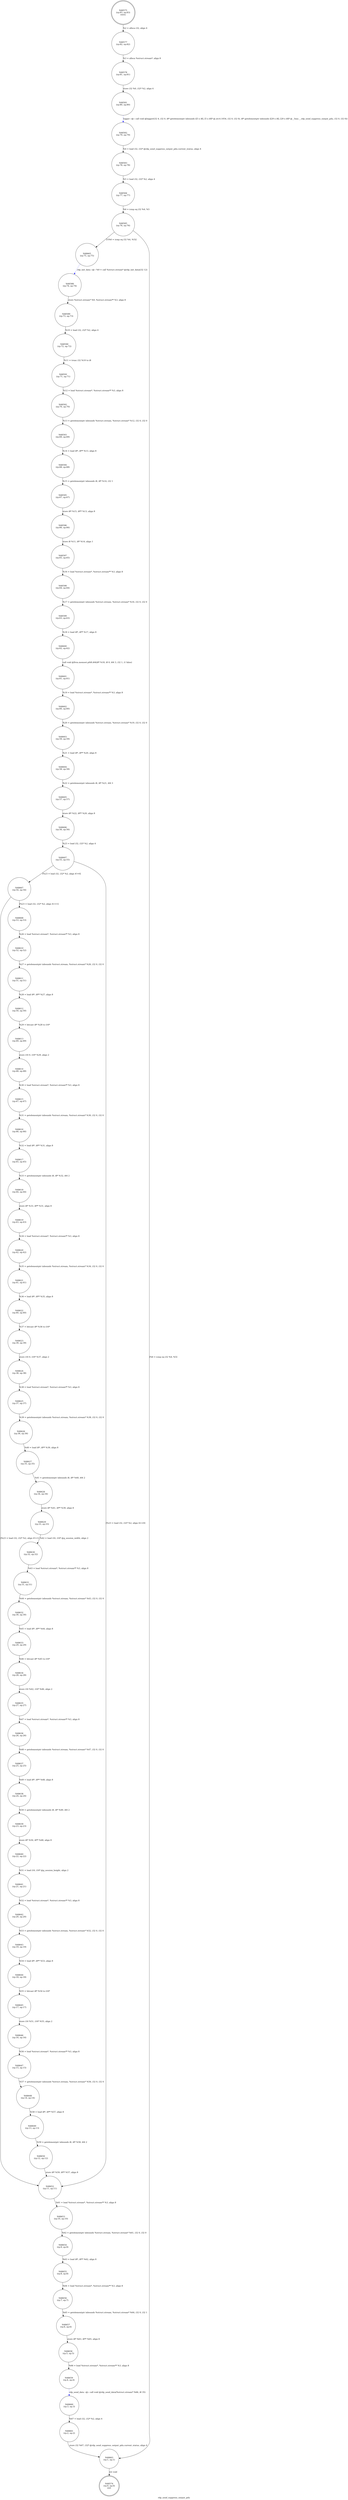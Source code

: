 digraph rdp_send_suppress_output_pdu {
label="rdp_send_suppress_output_pdu"
48574 [label="N48574\n(rp:0, ep:0)\nexit", shape="doublecircle"]
48575 [label="N48575\n(rp:83, ep:83)\nentry", shape="doublecircle"]
48575 -> 48577 [label="%2 = alloca i32, align 4"]
48577 [label="N48577\n(rp:82, ep:82)", shape="circle"]
48577 -> 48578 [label="%3 = alloca %struct.stream*, align 8"]
48578 [label="N48578\n(rp:81, ep:81)", shape="circle"]
48578 -> 48581 [label="store i32 %0, i32* %2, align 4"]
48581 [label="N48581\n(rp:80, ep:80)", shape="circle"]
48581 -> 48582 [label="logger --@-- call void @logger(i32 4, i32 0, i8* getelementptr inbounds ([5 x i8], [5 x i8]* @.str.4.1054, i32 0, i32 0), i8* getelementptr inbounds ([29 x i8], [29 x i8]* @__func__.rdp_send_suppress_output_pdu, i32 0, i32 0))", style="dashed", color="blue"]
48582 [label="N48582\n(rp:79, ep:79)", shape="circle"]
48582 -> 48583 [label="%4 = load i32, i32* @rdp_send_suppress_output_pdu.current_status, align 4"]
48583 [label="N48583\n(rp:78, ep:78)", shape="circle"]
48583 -> 48584 [label="%5 = load i32, i32* %2, align 4"]
48584 [label="N48584\n(rp:77, ep:77)", shape="circle"]
48584 -> 48585 [label="%6 = icmp eq i32 %4, %5"]
48585 [label="N48585\n(rp:76, ep:76)", shape="circle"]
48585 -> 48665 [label="[!(%6 = icmp eq i32 %4, %5)]"]
48585 -> 48663 [label="[%6 = icmp eq i32 %4, %5]"]
48588 [label="N48588\n(rp:74, ep:74)", shape="circle"]
48588 -> 48589 [label="store %struct.stream* %9, %struct.stream** %3, align 8"]
48589 [label="N48589\n(rp:73, ep:73)", shape="circle"]
48589 -> 48590 [label="%10 = load i32, i32* %2, align 4"]
48590 [label="N48590\n(rp:72, ep:72)", shape="circle"]
48590 -> 48591 [label="%11 = trunc i32 %10 to i8"]
48591 [label="N48591\n(rp:71, ep:71)", shape="circle"]
48591 -> 48592 [label="%12 = load %struct.stream*, %struct.stream** %3, align 8"]
48592 [label="N48592\n(rp:70, ep:70)", shape="circle"]
48592 -> 48593 [label="%13 = getelementptr inbounds %struct.stream, %struct.stream* %12, i32 0, i32 0"]
48593 [label="N48593\n(rp:69, ep:69)", shape="circle"]
48593 -> 48594 [label="%14 = load i8*, i8** %13, align 8"]
48594 [label="N48594\n(rp:68, ep:68)", shape="circle"]
48594 -> 48595 [label="%15 = getelementptr inbounds i8, i8* %14, i32 1"]
48595 [label="N48595\n(rp:67, ep:67)", shape="circle"]
48595 -> 48596 [label="store i8* %15, i8** %13, align 8"]
48596 [label="N48596\n(rp:66, ep:66)", shape="circle"]
48596 -> 48597 [label="store i8 %11, i8* %14, align 1"]
48597 [label="N48597\n(rp:65, ep:65)", shape="circle"]
48597 -> 48598 [label="%16 = load %struct.stream*, %struct.stream** %3, align 8"]
48598 [label="N48598\n(rp:64, ep:64)", shape="circle"]
48598 -> 48599 [label="%17 = getelementptr inbounds %struct.stream, %struct.stream* %16, i32 0, i32 0"]
48599 [label="N48599\n(rp:63, ep:63)", shape="circle"]
48599 -> 48600 [label="%18 = load i8*, i8** %17, align 8"]
48600 [label="N48600\n(rp:62, ep:62)", shape="circle"]
48600 -> 48601 [label="call void @llvm.memset.p0i8.i64(i8* %18, i8 0, i64 3, i32 1, i1 false)"]
48601 [label="N48601\n(rp:61, ep:61)", shape="circle"]
48601 -> 48602 [label="%19 = load %struct.stream*, %struct.stream** %3, align 8"]
48602 [label="N48602\n(rp:60, ep:60)", shape="circle"]
48602 -> 48603 [label="%20 = getelementptr inbounds %struct.stream, %struct.stream* %19, i32 0, i32 0"]
48603 [label="N48603\n(rp:59, ep:59)", shape="circle"]
48603 -> 48604 [label="%21 = load i8*, i8** %20, align 8"]
48604 [label="N48604\n(rp:58, ep:58)", shape="circle"]
48604 -> 48605 [label="%22 = getelementptr inbounds i8, i8* %21, i64 3"]
48605 [label="N48605\n(rp:57, ep:57)", shape="circle"]
48605 -> 48606 [label="store i8* %22, i8** %20, align 8"]
48606 [label="N48606\n(rp:56, ep:56)", shape="circle"]
48606 -> 48607 [label="%23 = load i32, i32* %2, align 4"]
48607 [label="N48607\n(rp:55, ep:55)", shape="circle"]
48607 -> 48667 [label="[%23 = load i32, i32* %2, align 4!=0]"]
48607 -> 48652 [label="[%23 = load i32, i32* %2, align 4==0]"]
48610 [label="N48610\n(rp:52, ep:52)", shape="circle"]
48610 -> 48611 [label="%27 = getelementptr inbounds %struct.stream, %struct.stream* %26, i32 0, i32 0"]
48611 [label="N48611\n(rp:51, ep:51)", shape="circle"]
48611 -> 48612 [label="%28 = load i8*, i8** %27, align 8"]
48612 [label="N48612\n(rp:50, ep:50)", shape="circle"]
48612 -> 48613 [label="%29 = bitcast i8* %28 to i16*"]
48613 [label="N48613\n(rp:49, ep:49)", shape="circle"]
48613 -> 48614 [label="store i16 0, i16* %29, align 2"]
48614 [label="N48614\n(rp:48, ep:48)", shape="circle"]
48614 -> 48615 [label="%30 = load %struct.stream*, %struct.stream** %3, align 8"]
48615 [label="N48615\n(rp:47, ep:47)", shape="circle"]
48615 -> 48616 [label="%31 = getelementptr inbounds %struct.stream, %struct.stream* %30, i32 0, i32 0"]
48616 [label="N48616\n(rp:46, ep:46)", shape="circle"]
48616 -> 48617 [label="%32 = load i8*, i8** %31, align 8"]
48617 [label="N48617\n(rp:45, ep:45)", shape="circle"]
48617 -> 48618 [label="%33 = getelementptr inbounds i8, i8* %32, i64 2"]
48618 [label="N48618\n(rp:44, ep:44)", shape="circle"]
48618 -> 48619 [label="store i8* %33, i8** %31, align 8"]
48619 [label="N48619\n(rp:43, ep:43)", shape="circle"]
48619 -> 48620 [label="%34 = load %struct.stream*, %struct.stream** %3, align 8"]
48620 [label="N48620\n(rp:42, ep:42)", shape="circle"]
48620 -> 48621 [label="%35 = getelementptr inbounds %struct.stream, %struct.stream* %34, i32 0, i32 0"]
48621 [label="N48621\n(rp:41, ep:41)", shape="circle"]
48621 -> 48622 [label="%36 = load i8*, i8** %35, align 8"]
48622 [label="N48622\n(rp:40, ep:40)", shape="circle"]
48622 -> 48623 [label="%37 = bitcast i8* %36 to i16*"]
48623 [label="N48623\n(rp:39, ep:39)", shape="circle"]
48623 -> 48624 [label="store i16 0, i16* %37, align 2"]
48624 [label="N48624\n(rp:38, ep:38)", shape="circle"]
48624 -> 48625 [label="%38 = load %struct.stream*, %struct.stream** %3, align 8"]
48625 [label="N48625\n(rp:37, ep:37)", shape="circle"]
48625 -> 48626 [label="%39 = getelementptr inbounds %struct.stream, %struct.stream* %38, i32 0, i32 0"]
48626 [label="N48626\n(rp:36, ep:36)", shape="circle"]
48626 -> 48627 [label="%40 = load i8*, i8** %39, align 8"]
48627 [label="N48627\n(rp:35, ep:35)", shape="circle"]
48627 -> 48628 [label="%41 = getelementptr inbounds i8, i8* %40, i64 2"]
48628 [label="N48628\n(rp:34, ep:34)", shape="circle"]
48628 -> 48629 [label="store i8* %41, i8** %39, align 8"]
48629 [label="N48629\n(rp:33, ep:33)", shape="circle"]
48629 -> 48630 [label="%42 = load i16, i16* @g_session_width, align 2"]
48630 [label="N48630\n(rp:32, ep:32)", shape="circle"]
48630 -> 48631 [label="%43 = load %struct.stream*, %struct.stream** %3, align 8"]
48631 [label="N48631\n(rp:31, ep:31)", shape="circle"]
48631 -> 48632 [label="%44 = getelementptr inbounds %struct.stream, %struct.stream* %43, i32 0, i32 0"]
48632 [label="N48632\n(rp:30, ep:30)", shape="circle"]
48632 -> 48633 [label="%45 = load i8*, i8** %44, align 8"]
48633 [label="N48633\n(rp:29, ep:29)", shape="circle"]
48633 -> 48634 [label="%46 = bitcast i8* %45 to i16*"]
48634 [label="N48634\n(rp:28, ep:28)", shape="circle"]
48634 -> 48635 [label="store i16 %42, i16* %46, align 2"]
48635 [label="N48635\n(rp:27, ep:27)", shape="circle"]
48635 -> 48636 [label="%47 = load %struct.stream*, %struct.stream** %3, align 8"]
48636 [label="N48636\n(rp:26, ep:26)", shape="circle"]
48636 -> 48637 [label="%48 = getelementptr inbounds %struct.stream, %struct.stream* %47, i32 0, i32 0"]
48637 [label="N48637\n(rp:25, ep:25)", shape="circle"]
48637 -> 48638 [label="%49 = load i8*, i8** %48, align 8"]
48638 [label="N48638\n(rp:24, ep:24)", shape="circle"]
48638 -> 48639 [label="%50 = getelementptr inbounds i8, i8* %49, i64 2"]
48639 [label="N48639\n(rp:23, ep:23)", shape="circle"]
48639 -> 48640 [label="store i8* %50, i8** %48, align 8"]
48640 [label="N48640\n(rp:22, ep:22)", shape="circle"]
48640 -> 48641 [label="%51 = load i16, i16* @g_session_height, align 2"]
48641 [label="N48641\n(rp:21, ep:21)", shape="circle"]
48641 -> 48642 [label="%52 = load %struct.stream*, %struct.stream** %3, align 8"]
48642 [label="N48642\n(rp:20, ep:20)", shape="circle"]
48642 -> 48643 [label="%53 = getelementptr inbounds %struct.stream, %struct.stream* %52, i32 0, i32 0"]
48643 [label="N48643\n(rp:19, ep:19)", shape="circle"]
48643 -> 48644 [label="%54 = load i8*, i8** %53, align 8"]
48644 [label="N48644\n(rp:18, ep:18)", shape="circle"]
48644 -> 48645 [label="%55 = bitcast i8* %54 to i16*"]
48645 [label="N48645\n(rp:17, ep:17)", shape="circle"]
48645 -> 48646 [label="store i16 %51, i16* %55, align 2"]
48646 [label="N48646\n(rp:16, ep:16)", shape="circle"]
48646 -> 48647 [label="%56 = load %struct.stream*, %struct.stream** %3, align 8"]
48647 [label="N48647\n(rp:15, ep:15)", shape="circle"]
48647 -> 48648 [label="%57 = getelementptr inbounds %struct.stream, %struct.stream* %56, i32 0, i32 0"]
48648 [label="N48648\n(rp:14, ep:14)", shape="circle"]
48648 -> 48649 [label="%58 = load i8*, i8** %57, align 8"]
48649 [label="N48649\n(rp:13, ep:13)", shape="circle"]
48649 -> 48650 [label="%59 = getelementptr inbounds i8, i8* %58, i64 2"]
48650 [label="N48650\n(rp:12, ep:12)", shape="circle"]
48650 -> 48652 [label="store i8* %59, i8** %57, align 8"]
48652 [label="N48652\n(rp:11, ep:11)", shape="circle"]
48652 -> 48653 [label="%61 = load %struct.stream*, %struct.stream** %3, align 8"]
48653 [label="N48653\n(rp:10, ep:10)", shape="circle"]
48653 -> 48654 [label="%62 = getelementptr inbounds %struct.stream, %struct.stream* %61, i32 0, i32 0"]
48654 [label="N48654\n(rp:9, ep:9)", shape="circle"]
48654 -> 48655 [label="%63 = load i8*, i8** %62, align 8"]
48655 [label="N48655\n(rp:8, ep:8)", shape="circle"]
48655 -> 48656 [label="%64 = load %struct.stream*, %struct.stream** %3, align 8"]
48656 [label="N48656\n(rp:7, ep:7)", shape="circle"]
48656 -> 48657 [label="%65 = getelementptr inbounds %struct.stream, %struct.stream* %64, i32 0, i32 1"]
48657 [label="N48657\n(rp:6, ep:6)", shape="circle"]
48657 -> 48658 [label="store i8* %63, i8** %65, align 8"]
48658 [label="N48658\n(rp:5, ep:5)", shape="circle"]
48658 -> 48659 [label="%66 = load %struct.stream*, %struct.stream** %3, align 8"]
48659 [label="N48659\n(rp:4, ep:4)", shape="circle"]
48659 -> 48660 [label="rdp_send_data --@-- call void @rdp_send_data(%struct.stream* %66, i8 35)", style="dashed", color="blue"]
48660 [label="N48660\n(rp:3, ep:3)", shape="circle"]
48660 -> 48661 [label="%67 = load i32, i32* %2, align 4"]
48661 [label="N48661\n(rp:2, ep:2)", shape="circle"]
48661 -> 48663 [label="store i32 %67, i32* @rdp_send_suppress_output_pdu.current_status, align 4"]
48663 [label="N48663\n(rp:1, ep:1)", shape="circle"]
48663 -> 48574 [label="ret void"]
48665 [label="N48665\n(rp:75, ep:75)", shape="circle"]
48665 -> 48588 [label="rdp_init_data --@-- %9 = call %struct.stream* @rdp_init_data(i32 12)", style="dashed", color="blue"]
48667 [label="N48667\n(rp:54, ep:54)", shape="circle"]
48667 -> 48668 [label="[%23 = load i32, i32* %2, align 4==1]"]
48667 -> 48652 [label="[%23 = load i32, i32* %2, align 4!=1]"]
48668 [label="N48668\n(rp:53, ep:53)", shape="circle"]
48668 -> 48610 [label="%26 = load %struct.stream*, %struct.stream** %3, align 8"]
}
